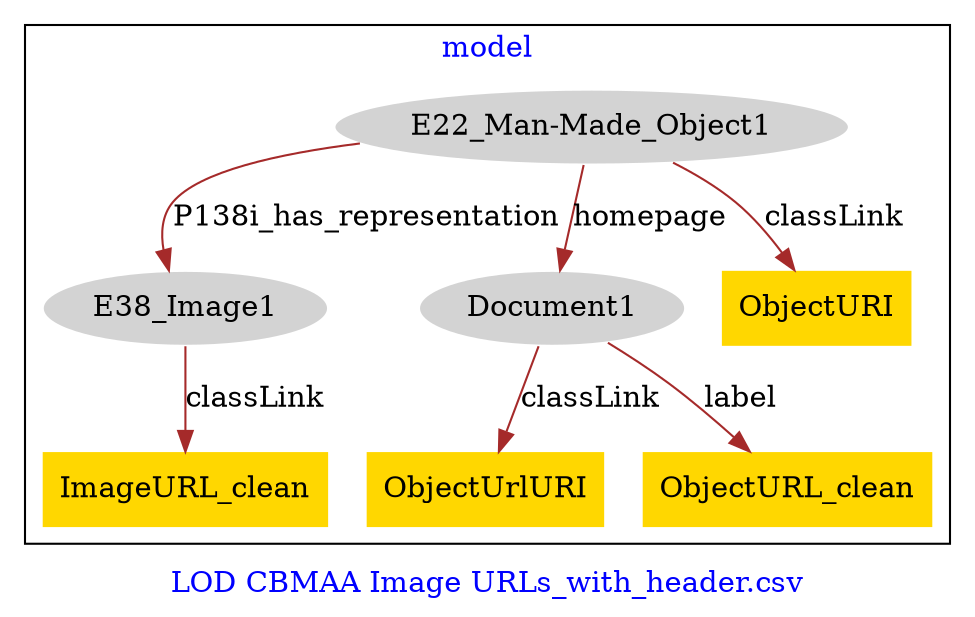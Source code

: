 digraph n0 {
fontcolor="blue"
remincross="true"
label="LOD CBMAA Image URLs_with_header.csv"
subgraph cluster {
label="model"
n2[style="filled",color="white",fillcolor="lightgray",label="E22_Man-Made_Object1"];
n3[style="filled",color="white",fillcolor="lightgray",label="E38_Image1"];
n4[style="filled",color="white",fillcolor="lightgray",label="Document1"];
n5[shape="plaintext",style="filled",fillcolor="gold",label="ObjectUrlURI"];
n6[shape="plaintext",style="filled",fillcolor="gold",label="ImageURL_clean"];
n7[shape="plaintext",style="filled",fillcolor="gold",label="ObjectURL_clean"];
n8[shape="plaintext",style="filled",fillcolor="gold",label="ObjectURI"];
}
n2 -> n3[color="brown",fontcolor="black",label="P138i_has_representation"]
n2 -> n4[color="brown",fontcolor="black",label="homepage"]
n4 -> n5[color="brown",fontcolor="black",label="classLink"]
n3 -> n6[color="brown",fontcolor="black",label="classLink"]
n4 -> n7[color="brown",fontcolor="black",label="label"]
n2 -> n8[color="brown",fontcolor="black",label="classLink"]
}
